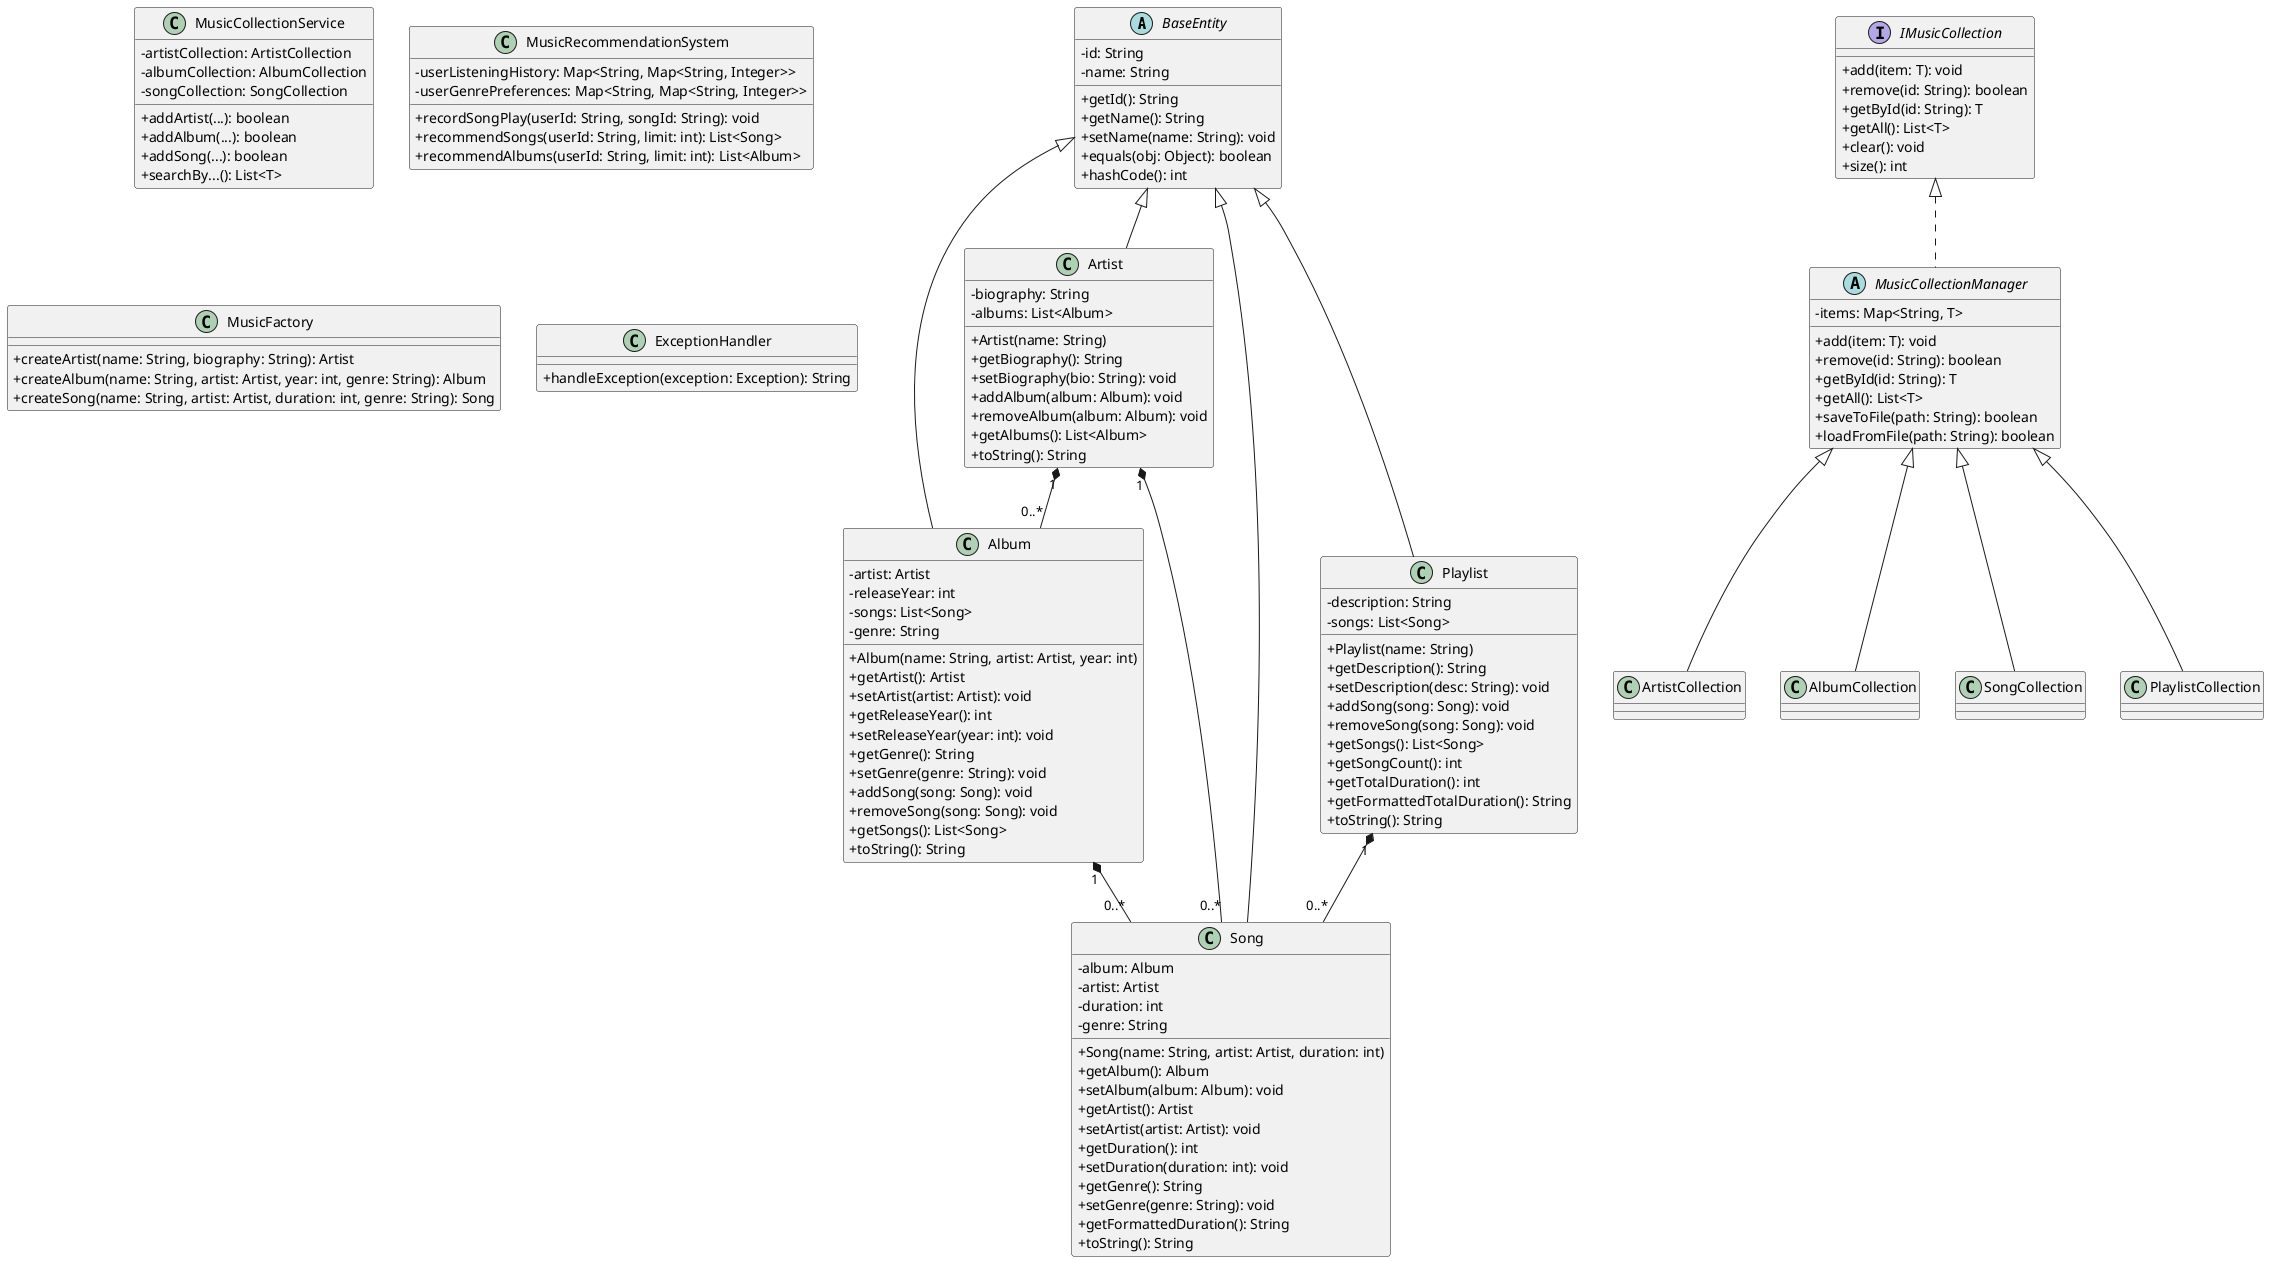     @startuml
skinparam classAttributeIconSize 0

abstract class BaseEntity {
  - id: String
  - name: String
  + getId(): String
  + getName(): String
  + setName(name: String): void
  + equals(obj: Object): boolean
  + hashCode(): int
}

class Artist {
  - biography: String
  - albums: List<Album>
  + Artist(name: String)
  + getBiography(): String
  + setBiography(bio: String): void
  + addAlbum(album: Album): void
  + removeAlbum(album: Album): void
  + getAlbums(): List<Album>
  + toString(): String
}

class Album {
  - artist: Artist
  - releaseYear: int
  - songs: List<Song>
  - genre: String
  + Album(name: String, artist: Artist, year: int)
  + getArtist(): Artist
  + setArtist(artist: Artist): void
  + getReleaseYear(): int
  + setReleaseYear(year: int): void
  + getGenre(): String
  + setGenre(genre: String): void
  + addSong(song: Song): void
  + removeSong(song: Song): void
  + getSongs(): List<Song>
  + toString(): String
}

class Song {
  - album: Album
  - artist: Artist
  - duration: int
  - genre: String
  + Song(name: String, artist: Artist, duration: int)
  + getAlbum(): Album
  + setAlbum(album: Album): void
  + getArtist(): Artist
  + setArtist(artist: Artist): void
  + getDuration(): int
  + setDuration(duration: int): void
  + getGenre(): String
  + setGenre(genre: String): void
  + getFormattedDuration(): String
  + toString(): String
}

class Playlist {
  - description: String
  - songs: List<Song>
  + Playlist(name: String)
  + getDescription(): String
  + setDescription(desc: String): void
  + addSong(song: Song): void
  + removeSong(song: Song): void
  + getSongs(): List<Song>
  + getSongCount(): int
  + getTotalDuration(): int
  + getFormattedTotalDuration(): String
  + toString(): String
}

interface IMusicCollection {
  + add(item: T): void
  + remove(id: String): boolean
  + getById(id: String): T
  + getAll(): List<T>
  + clear(): void
  + size(): int
}

abstract class MusicCollectionManager {
  - items: Map<String, T>
  + add(item: T): void
  + remove(id: String): boolean
  + getById(id: String): T
  + getAll(): List<T>
  + saveToFile(path: String): boolean
  + loadFromFile(path: String): boolean
}

class MusicCollectionService {
  - artistCollection: ArtistCollection
  - albumCollection: AlbumCollection
  - songCollection: SongCollection
  + addArtist(...): boolean
  + addAlbum(...): boolean
  + addSong(...): boolean
  + searchBy...(): List<T>
}

class MusicRecommendationSystem {
  - userListeningHistory: Map<String, Map<String, Integer>>
  - userGenrePreferences: Map<String, Map<String, Integer>>
  + recordSongPlay(userId: String, songId: String): void
  + recommendSongs(userId: String, limit: int): List<Song>
  + recommendAlbums(userId: String, limit: int): List<Album>
}

class MusicFactory {
  + createArtist(name: String, biography: String): Artist
  + createAlbum(name: String, artist: Artist, year: int, genre: String): Album
  + createSong(name: String, artist: Artist, duration: int, genre: String): Song
}

class ExceptionHandler {
  + handleException(exception: Exception): String
}

class ArtistCollection
class AlbumCollection
class SongCollection
class PlaylistCollection

' İlişkilendirmeler
BaseEntity <|-- Artist
BaseEntity <|-- Album
BaseEntity <|-- Song
BaseEntity <|-- Playlist

Artist "1" *-- "0..*" Album
Album "1" *-- "0..*" Song
Artist "1" *-- "0..*" Song
Playlist "1" *-- "0..*" Song

IMusicCollection <|.. MusicCollectionManager
MusicCollectionManager <|-- ArtistCollection
MusicCollectionManager <|-- AlbumCollection
MusicCollectionManager <|-- SongCollection
MusicCollectionManager <|-- PlaylistCollection

@enduml